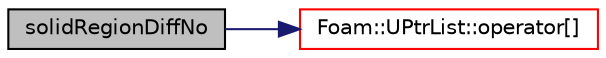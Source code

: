 digraph "solidRegionDiffNo"
{
  bgcolor="transparent";
  edge [fontname="Helvetica",fontsize="10",labelfontname="Helvetica",labelfontsize="10"];
  node [fontname="Helvetica",fontsize="10",shape=record];
  rankdir="LR";
  Node1 [label="solidRegionDiffNo",height=0.2,width=0.4,color="black", fillcolor="grey75", style="filled", fontcolor="black"];
  Node1 -> Node2 [color="midnightblue",fontsize="10",style="solid",fontname="Helvetica"];
  Node2 [label="Foam::UPtrList::operator[]",height=0.2,width=0.4,color="red",URL="$a02880.html#af15a484723b2f04f96702bd3b5fe2572",tooltip="Return element const reference. "];
}
